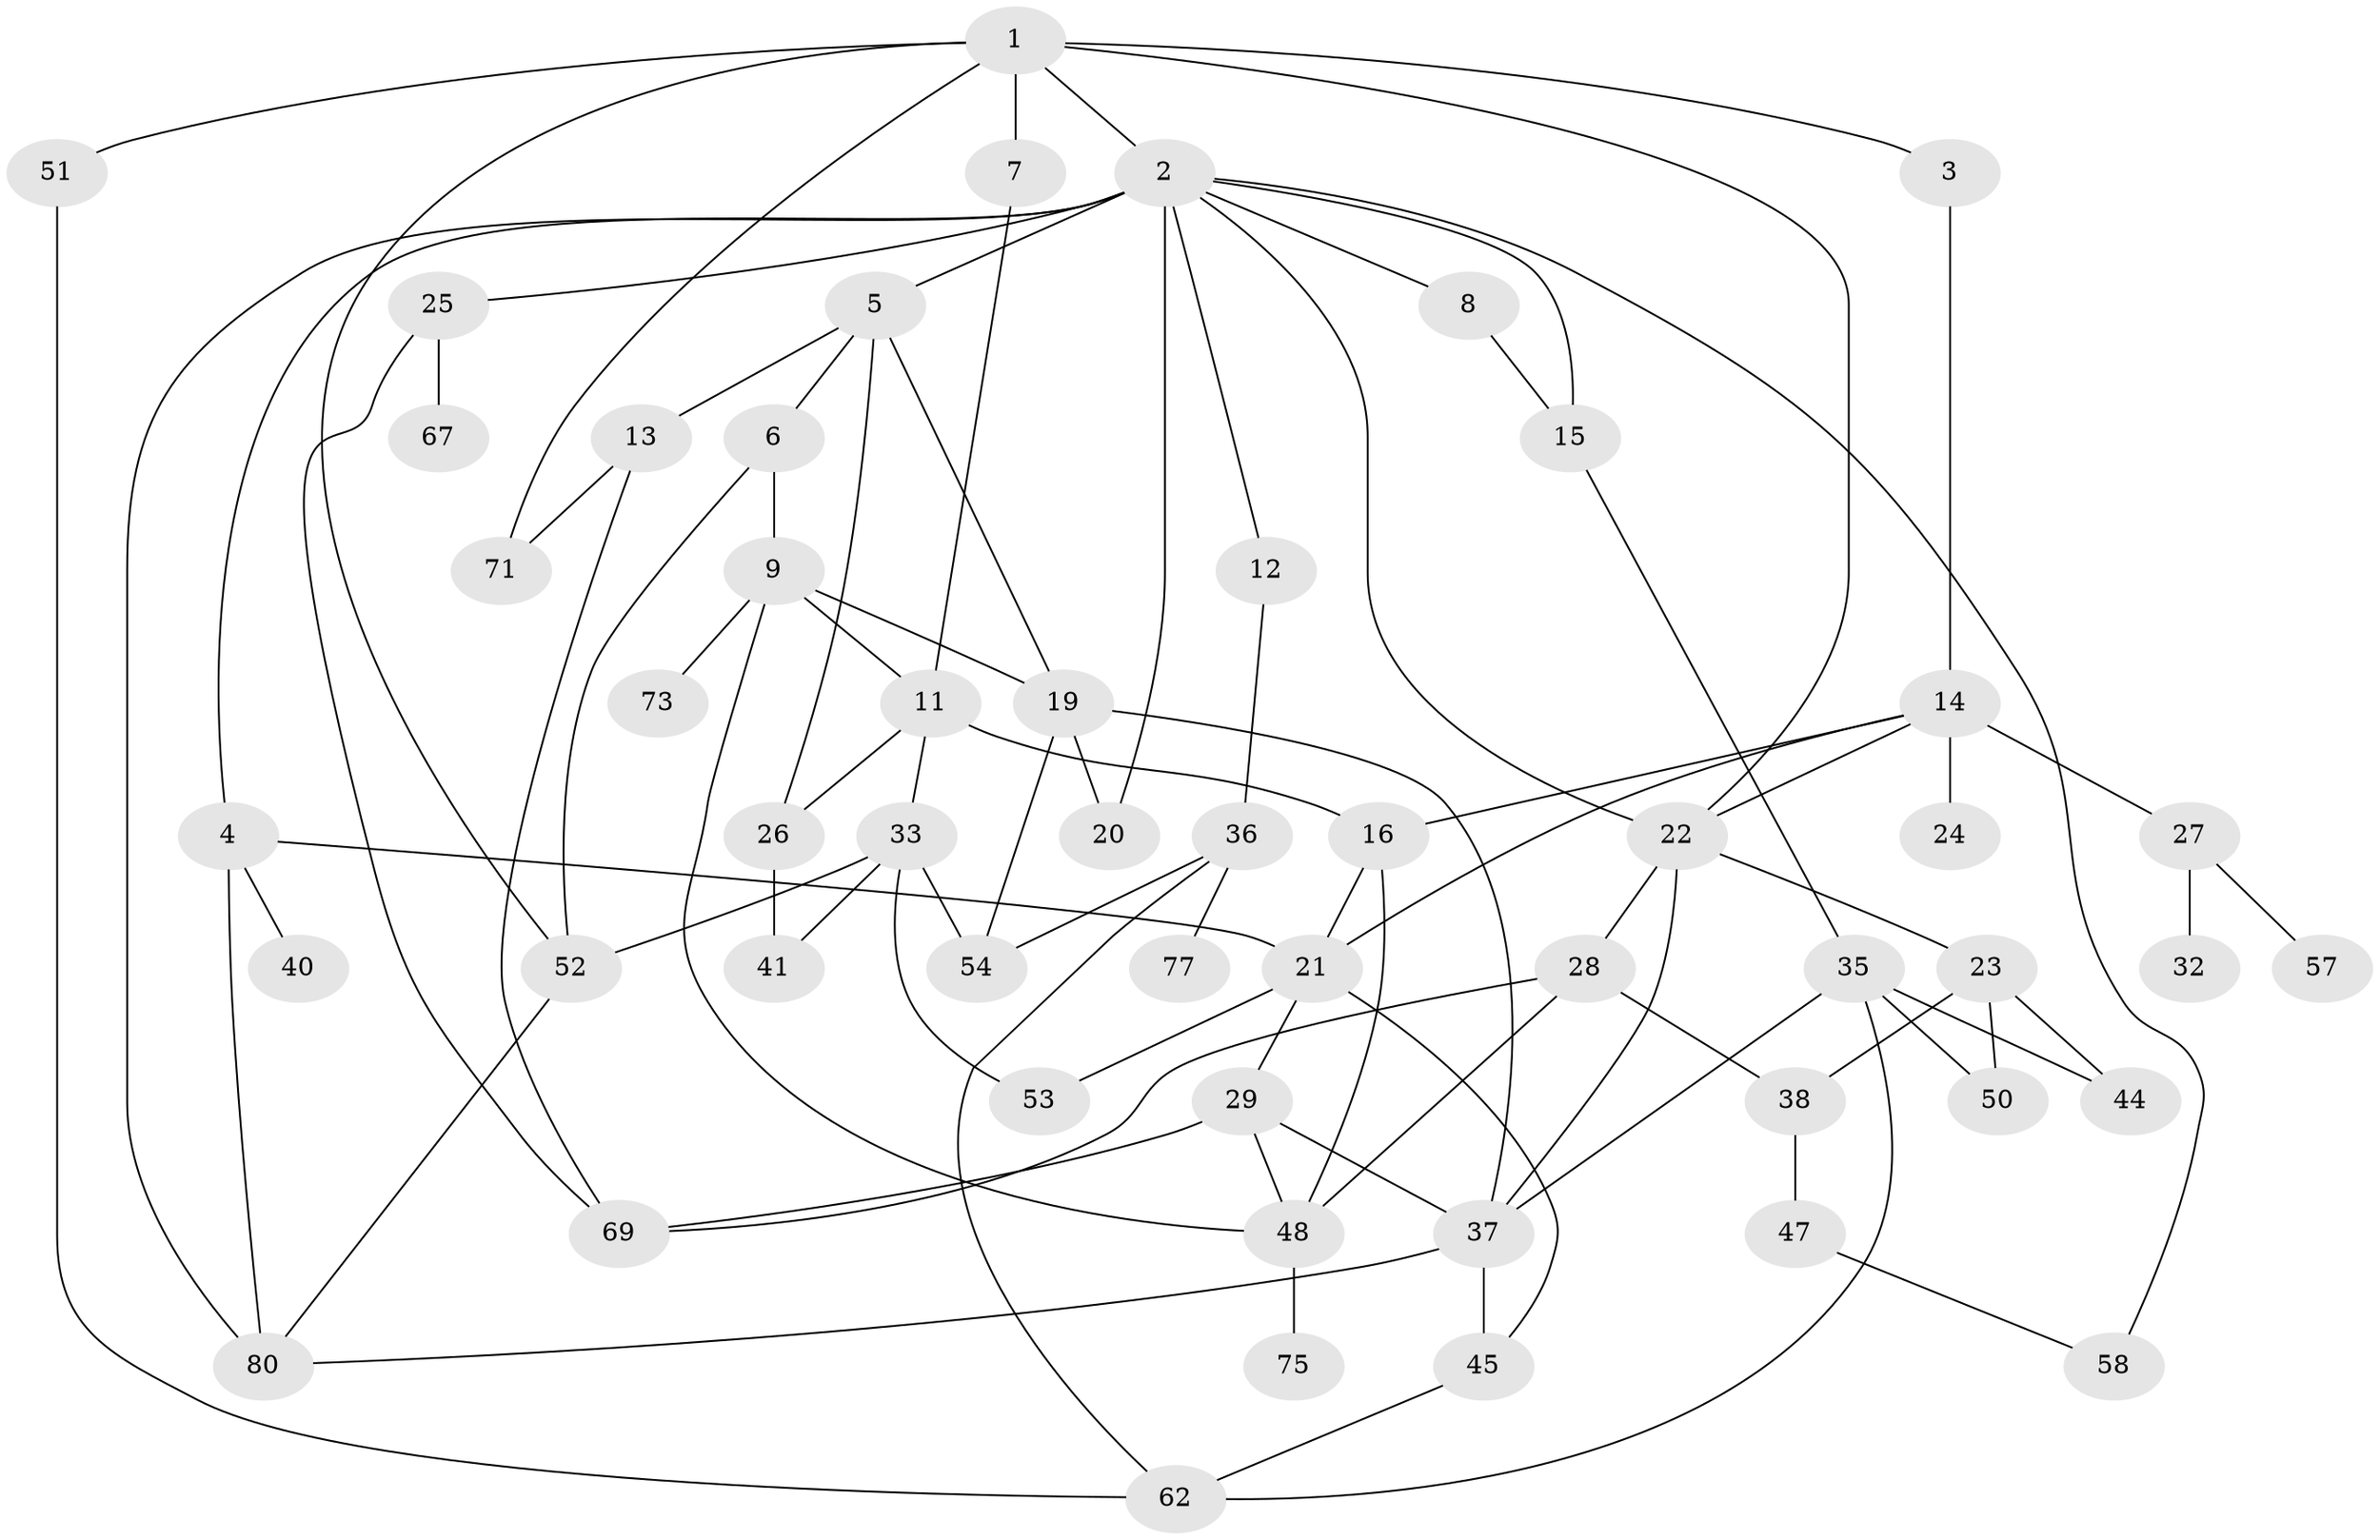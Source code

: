 // original degree distribution, {6: 0.037037037037037035, 11: 0.012345679012345678, 2: 0.35802469135802467, 5: 0.1111111111111111, 3: 0.16049382716049382, 1: 0.16049382716049382, 4: 0.16049382716049382}
// Generated by graph-tools (version 1.1) at 2025/41/03/06/25 10:41:28]
// undirected, 53 vertices, 89 edges
graph export_dot {
graph [start="1"]
  node [color=gray90,style=filled];
  1 [super="+39"];
  2 [super="+34"];
  3;
  4 [super="+17"];
  5 [super="+18"];
  6;
  7;
  8 [super="+10"];
  9 [super="+74"];
  11 [super="+56"];
  12 [super="+55"];
  13 [super="+46"];
  14;
  15;
  16 [super="+30"];
  19 [super="+31"];
  20;
  21 [super="+42"];
  22 [super="+49"];
  23;
  24;
  25 [super="+59"];
  26;
  27 [super="+79"];
  28;
  29 [super="+81"];
  32;
  33 [super="+68"];
  35 [super="+64"];
  36 [super="+66"];
  37 [super="+72"];
  38 [super="+65"];
  40;
  41 [super="+43"];
  44 [super="+60"];
  45;
  47;
  48 [super="+70"];
  50 [super="+76"];
  51;
  52;
  53;
  54 [super="+61"];
  57;
  58;
  62 [super="+63"];
  67;
  69 [super="+78"];
  71;
  73;
  75;
  77;
  80;
  1 -- 2;
  1 -- 3;
  1 -- 7;
  1 -- 71;
  1 -- 51;
  1 -- 52;
  1 -- 22;
  2 -- 4;
  2 -- 5;
  2 -- 8;
  2 -- 12;
  2 -- 15;
  2 -- 20;
  2 -- 25;
  2 -- 58;
  2 -- 80;
  2 -- 22;
  3 -- 14;
  4 -- 21 [weight=2];
  4 -- 40;
  4 -- 80;
  5 -- 6;
  5 -- 13;
  5 -- 26;
  5 -- 19;
  6 -- 9;
  6 -- 52;
  7 -- 11;
  8 -- 15;
  9 -- 11;
  9 -- 73;
  9 -- 19;
  9 -- 48;
  11 -- 16;
  11 -- 33;
  11 -- 26;
  12 -- 36;
  13 -- 71;
  13 -- 69;
  14 -- 22;
  14 -- 24;
  14 -- 27;
  14 -- 21;
  14 -- 16;
  15 -- 35;
  16 -- 48;
  16 -- 21;
  19 -- 37;
  19 -- 20;
  19 -- 54;
  21 -- 29;
  21 -- 45;
  21 -- 53;
  22 -- 23;
  22 -- 28;
  22 -- 37;
  23 -- 38;
  23 -- 44;
  23 -- 50;
  25 -- 67;
  25 -- 69;
  26 -- 41;
  27 -- 32;
  27 -- 57;
  28 -- 48;
  28 -- 69;
  28 -- 38;
  29 -- 48;
  29 -- 69;
  29 -- 37;
  33 -- 54;
  33 -- 41;
  33 -- 52;
  33 -- 53;
  35 -- 50;
  35 -- 44;
  35 -- 37;
  35 -- 62;
  36 -- 77;
  36 -- 54;
  36 -- 62;
  37 -- 45;
  37 -- 80;
  38 -- 47;
  45 -- 62;
  47 -- 58;
  48 -- 75;
  51 -- 62;
  52 -- 80;
}
